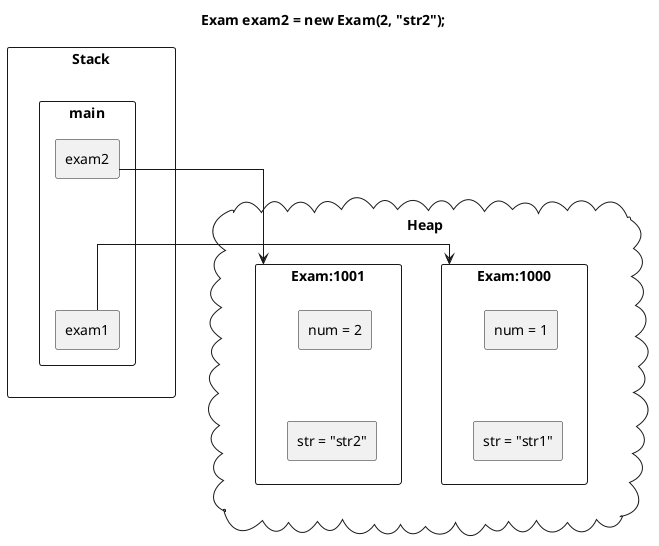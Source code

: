 @startuml
skinparam linetype ortho

title Exam exam2 = new Exam(2, "str2");

rectangle "Stack" {
	rectangle "main" {
		rectangle "exam2"
		rectangle "exam1"

		exam2 -[hidden]d- exam1
	}
}

cloud "Heap" {
	rectangle "Exam:1000" as Exam1000 {
		rectangle "num = 1" as num1000
		rectangle "str = "str1"" as str1000
		num1000 -[hidden]d- str1000
	}

	rectangle "Exam:1001" as Exam1001 {
		rectangle "num = 2" as num1001
		rectangle "str = "str2"" as str1001
		num1001 -[hidden]d- str1001
	}

	Exam1000 -[hidden]l- Exam1001
}

Stack -[hidden]right-Heap

exam1 -right-> Exam1000
exam2 -right-> Exam1001

@enduml
